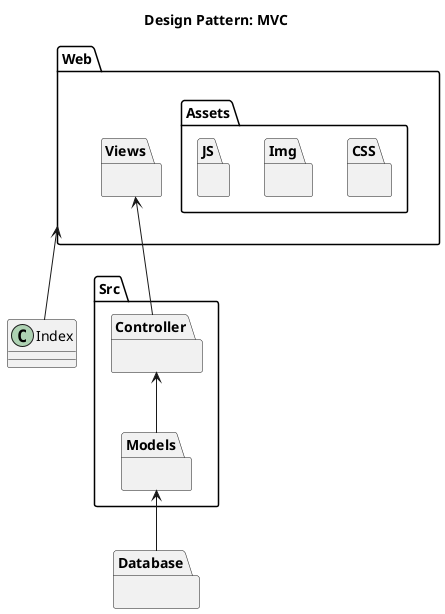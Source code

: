 @startuml RoofDevis

title Design Pattern: MVC

package "Database" {

}


package "Src"{
package "Models" {

}

package "Controller" {

}
}

package "Web" {
  package "Assets" {
    package "CSS" {
    }
    package "Img" {
    }
    package "JS" {    }
  }
  package "Views" {
  }
}

class Index


Controller <-- Models

Models <-- Database

Views <-- Controller

Web <-- Index

@enduml